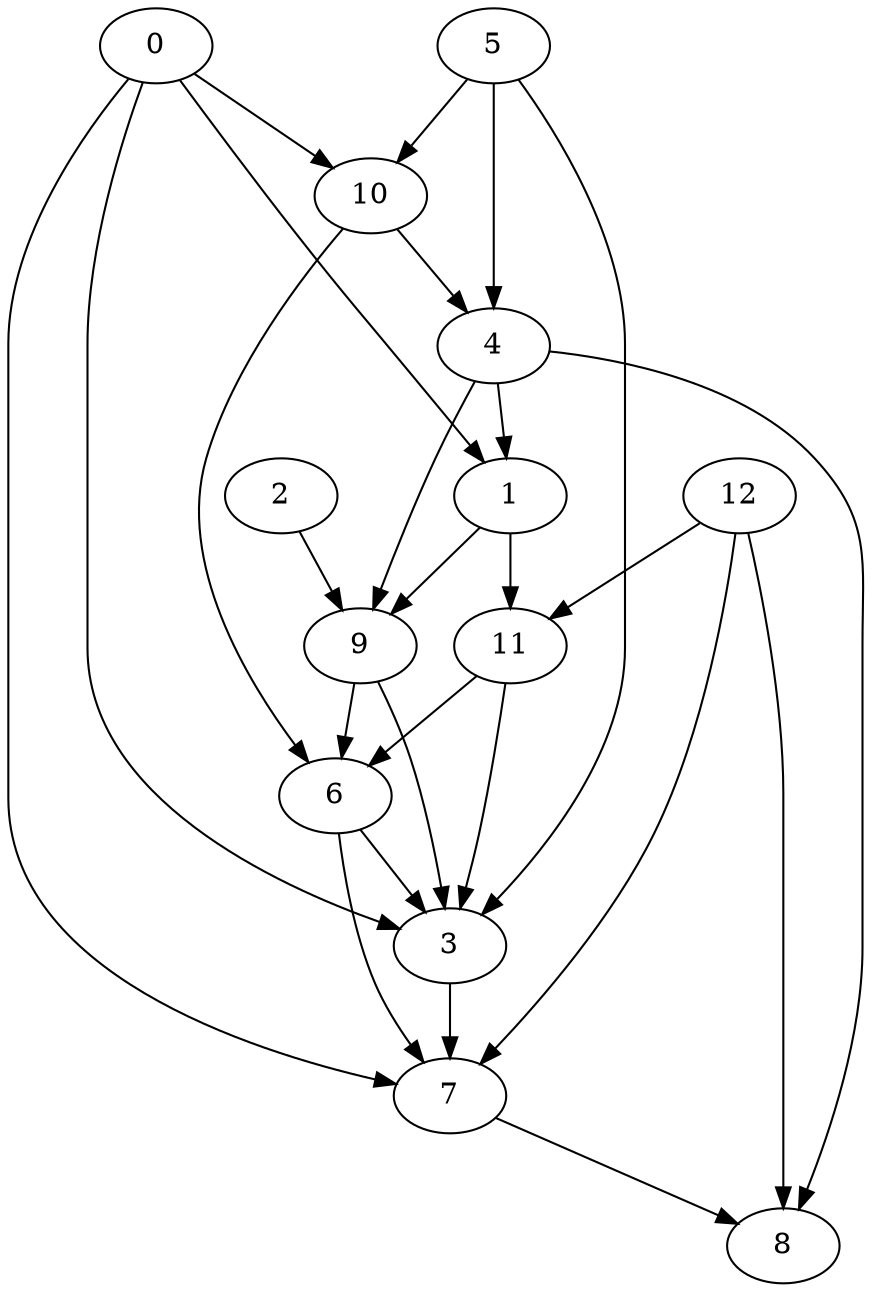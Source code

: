strict digraph  {
	0	 [pos="0.070753132626,0.00307632917432"];
	1	 [pos="0.672092482548,3.0110356199"];
	0 -> 1;
	3	 [pos="0.712457695655,6.02021460273"];
	0 -> 3;
	7	 [pos="0.42975508654,7.02266026898"];
	0 -> 7;
	10	 [pos="0.668826571576,1.00738098784"];
	0 -> 10;
	9	 [pos="1.15491742371,4.01532323798"];
	1 -> 9;
	11	 [pos="0.276019405641,4.0150649475"];
	1 -> 11;
	2	 [pos="2.12725775634,3.0061163132"];
	2 -> 9;
	3 -> 7;
	4	 [pos="0.816833253055,2.00951484291"];
	4 -> 1;
	8	 [pos="0.416655068716,8.02637081945"];
	4 -> 8;
	4 -> 9;
	5	 [pos="0.892244307228,0.0"];
	5 -> 3;
	5 -> 4;
	5 -> 10;
	6	 [pos="1.26125127811,5.01861313688"];
	6 -> 3;
	6 -> 7;
	7 -> 8;
	9 -> 3;
	9 -> 6;
	10 -> 4;
	10 -> 6;
	11 -> 3;
	11 -> 6;
	12	 [pos="0.0,3.00198110914"];
	12 -> 7;
	12 -> 8;
	12 -> 11;
}
